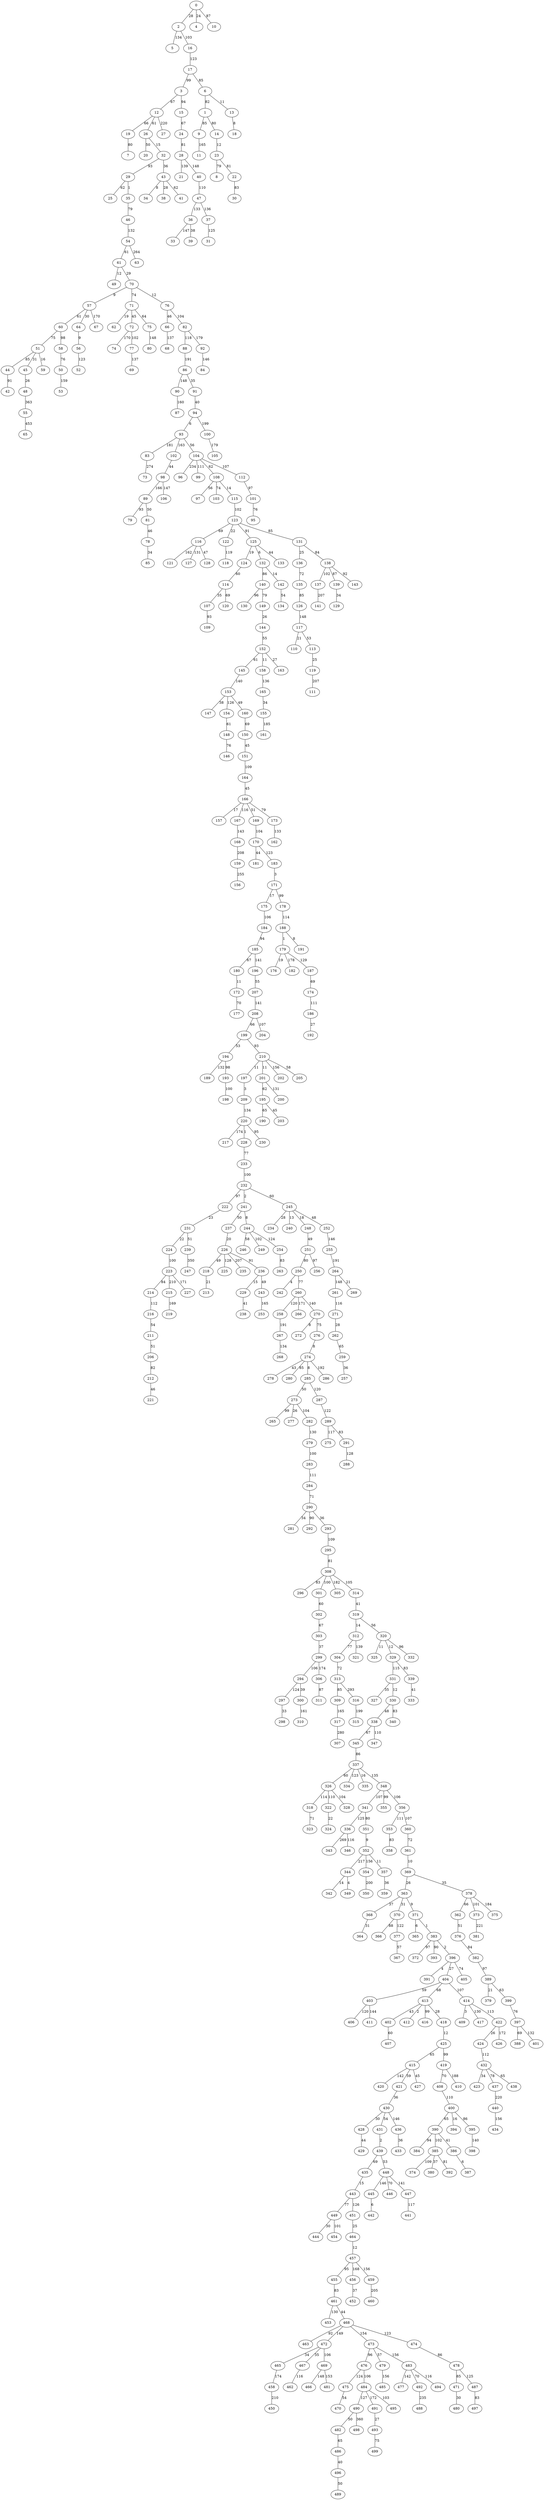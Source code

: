 strict graph G {
0;
1;
2;
3;
4;
5;
6;
7;
8;
9;
10;
11;
12;
13;
14;
15;
16;
17;
18;
19;
20;
21;
22;
23;
24;
25;
26;
27;
28;
29;
30;
31;
32;
33;
34;
35;
36;
37;
38;
39;
40;
41;
42;
43;
44;
45;
46;
47;
48;
49;
50;
51;
52;
53;
54;
55;
56;
57;
58;
59;
60;
61;
62;
63;
64;
65;
66;
67;
68;
69;
70;
71;
72;
73;
74;
75;
76;
77;
78;
79;
80;
81;
82;
83;
84;
85;
86;
87;
88;
89;
90;
91;
92;
93;
94;
95;
96;
97;
98;
99;
100;
101;
102;
103;
104;
105;
106;
107;
108;
109;
110;
111;
112;
113;
114;
115;
116;
117;
118;
119;
120;
121;
122;
123;
124;
125;
126;
127;
128;
129;
130;
131;
132;
133;
134;
135;
136;
137;
138;
139;
140;
141;
142;
143;
144;
145;
146;
147;
148;
149;
150;
151;
152;
153;
154;
155;
156;
157;
158;
159;
160;
161;
162;
163;
164;
165;
166;
167;
168;
169;
170;
171;
172;
173;
174;
175;
176;
177;
178;
179;
180;
181;
182;
183;
184;
185;
186;
187;
188;
189;
190;
191;
192;
193;
194;
195;
196;
197;
198;
199;
200;
201;
202;
203;
204;
205;
206;
207;
208;
209;
210;
211;
212;
213;
214;
215;
216;
217;
218;
219;
220;
221;
222;
223;
224;
225;
226;
227;
228;
229;
230;
231;
232;
233;
234;
235;
236;
237;
238;
239;
240;
241;
242;
243;
244;
245;
246;
247;
248;
249;
250;
251;
252;
253;
254;
255;
256;
257;
258;
259;
260;
261;
262;
263;
264;
265;
266;
267;
268;
269;
270;
271;
272;
273;
274;
275;
276;
277;
278;
279;
280;
281;
282;
283;
284;
285;
286;
287;
288;
289;
290;
291;
292;
293;
294;
295;
296;
297;
298;
299;
300;
301;
302;
303;
304;
305;
306;
307;
308;
309;
310;
311;
312;
313;
314;
315;
316;
317;
318;
319;
320;
321;
322;
323;
324;
325;
326;
327;
328;
329;
330;
331;
332;
333;
334;
335;
336;
337;
338;
339;
340;
341;
342;
343;
344;
345;
346;
347;
348;
349;
350;
351;
352;
353;
354;
355;
356;
357;
358;
359;
360;
361;
362;
363;
364;
365;
366;
367;
368;
369;
370;
371;
372;
373;
374;
375;
376;
377;
378;
379;
380;
381;
382;
383;
384;
385;
386;
387;
388;
389;
390;
391;
392;
393;
394;
395;
396;
397;
398;
399;
400;
401;
402;
403;
404;
405;
406;
407;
408;
409;
410;
411;
412;
413;
414;
415;
416;
417;
418;
419;
420;
421;
422;
423;
424;
425;
426;
427;
428;
429;
430;
431;
432;
433;
434;
435;
436;
437;
438;
439;
440;
441;
442;
443;
444;
445;
446;
447;
448;
449;
450;
451;
452;
453;
454;
455;
456;
457;
458;
459;
460;
461;
462;
463;
464;
465;
466;
467;
468;
469;
470;
471;
472;
473;
474;
475;
476;
477;
478;
479;
480;
481;
482;
483;
484;
485;
486;
487;
488;
489;
490;
491;
492;
493;
494;
495;
496;
497;
498;
499;
368 -- 364  [label=31];
137 -- 141  [label=207];
195 -- 190  [label=65];
403 -- 406  [label=120];
167 -- 168  [label=143];
399 -- 397  [label=76];
136 -- 135  [label=72];
449 -- 454  [label=101];
290 -- 281  [label=34];
493 -- 499  [label=75];
474 -- 478  [label=86];
116 -- 128  [label=47];
12 -- 19  [label=66];
180 -- 172  [label=11];
389 -- 379  [label=21];
210 -- 202  [label=156];
13 -- 18  [label=8];
490 -- 482  [label=50];
293 -- 295  [label=109];
360 -- 361  [label=72];
194 -- 189  [label=132];
166 -- 167  [label=116];
90 -- 87  [label=160];
331 -- 330  [label=12];
294 -- 297  [label=124];
308 -- 296  [label=83];
459 -- 460  [label=205];
232 -- 222  [label=97];
66 -- 68  [label=137];
274 -- 286  [label=192];
469 -- 466  [label=148];
254 -- 263  [label=83];
1 -- 14  [label=80];
303 -- 299  [label=37];
472 -- 467  [label=35];
152 -- 145  [label=61];
396 -- 391  [label=4];
352 -- 354  [label=156];
274 -- 285  [label=8];
397 -- 388  [label=69];
363 -- 370  [label=31];
60 -- 58  [label=98];
279 -- 283  [label=100];
422 -- 426  [label=172];
436 -- 433  [label=36];
61 -- 70  [label=29];
353 -- 358  [label=83];
226 -- 236  [label=91];
172 -- 177  [label=70];
1 -- 9  [label=85];
131 -- 136  [label=25];
170 -- 181  [label=44];
370 -- 366  [label=88];
443 -- 451  [label=126];
314 -- 319  [label=41];
61 -- 49  [label=12];
378 -- 375  [label=184];
491 -- 493  [label=27];
440 -- 434  [label=156];
185 -- 196  [label=141];
251 -- 250  [label=80];
294 -- 300  [label=39];
208 -- 199  [label=66];
319 -- 320  [label=56];
153 -- 154  [label=126];
478 -- 471  [label=85];
54 -- 61  [label=61];
473 -- 476  [label=96];
2 -- 16  [label=103];
76 -- 66  [label=46];
210 -- 205  [label=58];
402 -- 407  [label=60];
483 -- 494  [label=116];
369 -- 378  [label=35];
448 -- 446  [label=70];
58 -- 50  [label=76];
40 -- 47  [label=110];
464 -- 457  [label=12];
175 -- 184  [label=106];
116 -- 121  [label=162];
320 -- 325  [label=11];
395 -- 398  [label=140];
404 -- 403  [label=59];
104 -- 99  [label=111];
404 -- 414  [label=107];
329 -- 331  [label=115];
337 -- 335  [label=16];
403 -- 411  [label=144];
131 -- 138  [label=84];
260 -- 266  [label=171];
390 -- 384  [label=94];
22 -- 30  [label=83];
241 -- 237  [label=50];
231 -- 224  [label=22];
57 -- 67  [label=170];
415 -- 420  [label=142];
465 -- 458  [label=174];
413 -- 402  [label=43];
123 -- 116  [label=69];
484 -- 495  [label=103];
483 -- 492  [label=70];
291 -- 288  [label=128];
329 -- 339  [label=83];
19 -- 7  [label=80];
135 -- 126  [label=85];
152 -- 163  [label=27];
232 -- 245  [label=60];
396 -- 404  [label=27];
187 -- 174  [label=69];
32 -- 29  [label=93];
479 -- 485  [label=156];
215 -- 219  [label=169];
232 -- 241  [label=2];
43 -- 41  [label=62];
201 -- 195  [label=62];
337 -- 334  [label=123];
104 -- 108  [label=62];
484 -- 491  [label=172];
475 -- 470  [label=54];
98 -- 89  [label=166];
220 -- 228  [label=1];
148 -- 146  [label=76];
116 -- 127  [label=131];
378 -- 373  [label=101];
56 -- 52  [label=123];
273 -- 282  [label=104];
237 -- 226  [label=20];
171 -- 178  [label=99];
284 -- 290  [label=71];
344 -- 349  [label=4];
92 -- 84  [label=146];
457 -- 455  [label=95];
431 -- 439  [label=2];
140 -- 149  [label=79];
195 -- 203  [label=45];
226 -- 218  [label=49];
0 -- 4  [label=24];
244 -- 254  [label=124];
251 -- 256  [label=97];
101 -- 95  [label=76];
17 -- 3  [label=99];
457 -- 459  [label=156];
413 -- 418  [label=28];
218 -- 213  [label=21];
295 -- 308  [label=81];
170 -- 183  [label=123];
467 -- 462  [label=116];
81 -- 78  [label=46];
439 -- 435  [label=69];
273 -- 265  [label=99];
320 -- 332  [label=96];
149 -- 144  [label=26];
341 -- 336  [label=125];
71 -- 72  [label=45];
357 -- 359  [label=36];
414 -- 417  [label=130];
185 -- 180  [label=67];
274 -- 280  [label=85];
14 -- 23  [label=12];
196 -- 207  [label=55];
83 -- 73  [label=274];
132 -- 142  [label=14];
383 -- 396  [label=2];
208 -- 204  [label=107];
289 -- 291  [label=83];
168 -- 159  [label=208];
26 -- 20  [label=50];
339 -- 333  [label=41];
435 -- 443  [label=15];
57 -- 60  [label=61];
486 -- 496  [label=40];
422 -- 424  [label=26];
490 -- 498  [label=360];
32 -- 43  [label=36];
383 -- 372  [label=97];
317 -- 307  [label=280];
341 -- 351  [label=80];
336 -- 343  [label=269];
222 -- 231  [label=23];
337 -- 348  [label=135];
299 -- 294  [label=106];
15 -- 24  [label=67];
385 -- 392  [label=81];
322 -- 324  [label=22];
261 -- 271  [label=116];
354 -- 350  [label=200];
76 -- 82  [label=104];
338 -- 347  [label=110];
94 -- 93  [label=6];
297 -- 298  [label=33];
461 -- 468  [label=44];
428 -- 429  [label=44];
24 -- 28  [label=81];
245 -- 234  [label=28];
457 -- 456  [label=168];
236 -- 229  [label=15];
229 -- 238  [label=41];
223 -- 215  [label=210];
320 -- 329  [label=12];
70 -- 71  [label=74];
306 -- 311  [label=87];
184 -- 185  [label=94];
6 -- 1  [label=82];
496 -- 489  [label=50];
223 -- 227  [label=171];
478 -- 487  [label=125];
425 -- 415  [label=65];
75 -- 80  [label=148];
199 -- 194  [label=53];
308 -- 301  [label=100];
26 -- 32  [label=15];
252 -- 255  [label=146];
211 -- 206  [label=51];
174 -- 186  [label=111];
207 -- 208  [label=141];
400 -- 390  [label=65];
3 -- 15  [label=94];
287 -- 289  [label=122];
236 -- 243  [label=49];
390 -- 385  [label=102];
373 -- 381  [label=221];
91 -- 94  [label=40];
72 -- 74  [label=170];
153 -- 160  [label=49];
484 -- 490  [label=127];
492 -- 488  [label=235];
29 -- 25  [label=62];
468 -- 463  [label=92];
152 -- 158  [label=11];
424 -- 432  [label=112];
55 -- 65  [label=453];
448 -- 445  [label=146];
194 -- 193  [label=98];
471 -- 480  [label=30];
386 -- 387  [label=6];
363 -- 368  [label=37];
214 -- 216  [label=112];
9 -- 11  [label=165];
248 -- 251  [label=49];
276 -- 274  [label=8];
70 -- 76  [label=12];
376 -- 382  [label=84];
47 -- 37  [label=136];
114 -- 107  [label=35];
154 -- 148  [label=61];
430 -- 431  [label=54];
44 -- 42  [label=91];
413 -- 416  [label=99];
138 -- 137  [label=102];
102 -- 98  [label=44];
400 -- 394  [label=16];
408 -- 400  [label=110];
448 -- 447  [label=141];
449 -- 444  [label=30];
245 -- 252  [label=48];
285 -- 273  [label=50];
212 -- 221  [label=46];
17 -- 6  [label=85];
331 -- 327  [label=35];
78 -- 85  [label=34];
48 -- 55  [label=363];
151 -- 164  [label=109];
140 -- 130  [label=96];
336 -- 346  [label=116];
267 -- 268  [label=134];
271 -- 262  [label=28];
70 -- 57  [label=9];
104 -- 112  [label=107];
264 -- 269  [label=21];
326 -- 328  [label=104];
233 -- 232  [label=100];
260 -- 258  [label=120];
104 -- 96  [label=234];
451 -- 464  [label=25];
289 -- 275  [label=117];
12 -- 27  [label=220];
338 -- 345  [label=67];
93 -- 102  [label=163];
164 -- 166  [label=45];
302 -- 303  [label=67];
0 -- 10  [label=87];
179 -- 187  [label=129];
82 -- 92  [label=179];
77 -- 69  [label=137];
107 -- 109  [label=93];
260 -- 270  [label=140];
210 -- 197  [label=11];
390 -- 386  [label=41];
28 -- 40  [label=148];
188 -- 179  [label=1];
186 -- 192  [label=27];
88 -- 86  [label=191];
473 -- 479  [label=57];
37 -- 31  [label=125];
312 -- 304  [label=77];
115 -- 123  [label=102];
430 -- 436  [label=146];
125 -- 124  [label=19];
283 -- 284  [label=111];
0 -- 2  [label=28];
113 -- 119  [label=25];
171 -- 175  [label=17];
108 -- 103  [label=74];
60 -- 51  [label=75];
487 -- 497  [label=83];
206 -- 212  [label=82];
255 -- 264  [label=191];
119 -- 111  [label=207];
432 -- 423  [label=34];
123 -- 125  [label=91];
362 -- 376  [label=51];
270 -- 272  [label=8];
476 -- 484  [label=106];
93 -- 104  [label=56];
308 -- 314  [label=105];
112 -- 101  [label=97];
144 -- 152  [label=55];
3 -- 12  [label=67];
352 -- 357  [label=11];
123 -- 131  [label=85];
337 -- 326  [label=60];
419 -- 408  [label=70];
142 -- 134  [label=54];
64 -- 56  [label=9];
345 -- 337  [label=86];
415 -- 427  [label=45];
468 -- 472  [label=149];
89 -- 81  [label=50];
46 -- 54  [label=132];
304 -- 313  [label=72];
244 -- 246  [label=58];
414 -- 409  [label=3];
397 -- 401  [label=132];
330 -- 340  [label=83];
226 -- 225  [label=128];
173 -- 162  [label=133];
385 -- 380  [label=37];
220 -- 217  [label=174];
12 -- 26  [label=61];
86 -- 91  [label=35];
114 -- 120  [label=69];
179 -- 176  [label=19];
250 -- 242  [label=4];
469 -- 481  [label=153];
160 -- 150  [label=69];
117 -- 110  [label=21];
6 -- 13  [label=11];
300 -- 310  [label=161];
166 -- 157  [label=17];
461 -- 453  [label=130];
445 -- 442  [label=6];
418 -- 425  [label=12];
2 -- 5  [label=134];
155 -- 161  [label=185];
43 -- 34  [label=8];
51 -- 44  [label=85];
159 -- 156  [label=255];
139 -- 129  [label=34];
472 -- 465  [label=34];
36 -- 33  [label=147];
308 -- 305  [label=182];
430 -- 428  [label=30];
348 -- 355  [label=99];
264 -- 261  [label=148];
138 -- 143  [label=92];
273 -- 277  [label=26];
369 -- 363  [label=26];
231 -- 239  [label=51];
100 -- 105  [label=179];
132 -- 140  [label=86];
468 -- 474  [label=123];
166 -- 173  [label=79];
239 -- 247  [label=350];
51 -- 45  [label=31];
313 -- 309  [label=85];
344 -- 342  [label=14];
82 -- 88  [label=118];
382 -- 389  [label=97];
356 -- 353  [label=111];
258 -- 267  [label=191];
178 -- 188  [label=114];
193 -- 198  [label=100];
224 -- 223  [label=100];
285 -- 287  [label=120];
371 -- 383  [label=1];
45 -- 48  [label=26];
117 -- 113  [label=53];
370 -- 377  [label=122];
98 -- 106  [label=147];
126 -- 117  [label=148];
188 -- 191  [label=8];
476 -- 475  [label=124];
413 -- 412  [label=2];
290 -- 293  [label=36];
425 -- 419  [label=99];
169 -- 170  [label=104];
456 -- 452  [label=37];
226 -- 235  [label=207];
421 -- 430  [label=36];
378 -- 362  [label=66];
414 -- 422  [label=113];
199 -- 210  [label=93];
125 -- 133  [label=44];
245 -- 248  [label=18];
313 -- 316  [label=293];
318 -- 323  [label=71];
319 -- 312  [label=14];
124 -- 114  [label=60];
165 -- 155  [label=34];
209 -- 220  [label=134];
23 -- 22  [label=81];
183 -- 171  [label=3];
472 -- 469  [label=106];
400 -- 395  [label=86];
71 -- 62  [label=19];
290 -- 292  [label=90];
51 -- 59  [label=16];
50 -- 53  [label=159];
309 -- 317  [label=165];
29 -- 35  [label=1];
312 -- 321  [label=139];
351 -- 352  [label=9];
385 -- 374  [label=109];
108 -- 115  [label=14];
197 -- 209  [label=3];
301 -- 302  [label=60];
23 -- 8  [label=79];
404 -- 413  [label=68];
432 -- 438  [label=65];
316 -- 315  [label=199];
250 -- 260  [label=77];
274 -- 278  [label=43];
216 -- 211  [label=54];
356 -- 360  [label=107];
123 -- 122  [label=22];
54 -- 63  [label=264];
415 -- 421  [label=59];
282 -- 279  [label=130];
179 -- 182  [label=178];
443 -- 449  [label=77];
16 -- 17  [label=123];
166 -- 169  [label=51];
326 -- 318  [label=114];
371 -- 365  [label=6];
299 -- 306  [label=174];
89 -- 79  [label=93];
383 -- 393  [label=90];
245 -- 240  [label=13];
447 -- 441  [label=117];
468 -- 473  [label=154];
201 -- 200  [label=131];
72 -- 77  [label=102];
348 -- 356  [label=106];
86 -- 90  [label=148];
432 -- 437  [label=78];
455 -- 461  [label=83];
473 -- 483  [label=156];
28 -- 21  [label=139];
125 -- 132  [label=6];
326 -- 322  [label=110];
43 -- 38  [label=28];
458 -- 450  [label=210];
158 -- 165  [label=136];
437 -- 440  [label=220];
262 -- 259  [label=65];
71 -- 75  [label=64];
259 -- 257  [label=36];
419 -- 410  [label=188];
138 -- 139  [label=87];
150 -- 151  [label=45];
35 -- 46  [label=79];
352 -- 344  [label=217];
210 -- 201  [label=11];
153 -- 147  [label=38];
244 -- 249  [label=102];
330 -- 338  [label=48];
363 -- 371  [label=9];
396 -- 405  [label=74];
348 -- 341  [label=107];
241 -- 244  [label=8];
57 -- 64  [label=30];
122 -- 118  [label=119];
36 -- 39  [label=38];
243 -- 253  [label=165];
482 -- 486  [label=65];
94 -- 100  [label=199];
361 -- 369  [label=10];
93 -- 83  [label=181];
145 -- 153  [label=140];
220 -- 230  [label=95];
377 -- 367  [label=57];
228 -- 233  [label=77];
108 -- 97  [label=56];
389 -- 399  [label=63];
223 -- 214  [label=84];
483 -- 477  [label=142];
439 -- 448  [label=53];
47 -- 36  [label=133];
270 -- 276  [label=75];
}
